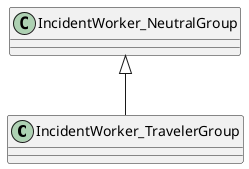 @startuml
class IncidentWorker_TravelerGroup {
}
IncidentWorker_NeutralGroup <|-- IncidentWorker_TravelerGroup
@enduml
